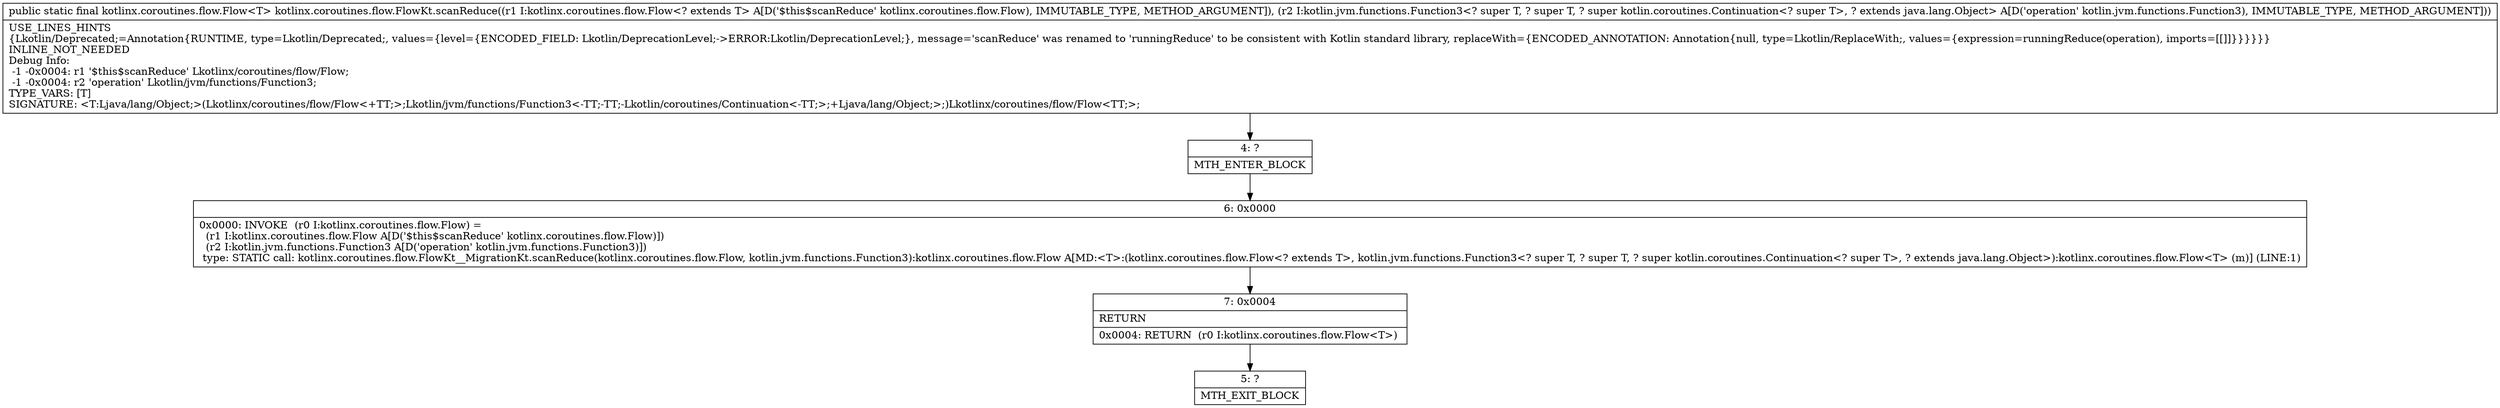digraph "CFG forkotlinx.coroutines.flow.FlowKt.scanReduce(Lkotlinx\/coroutines\/flow\/Flow;Lkotlin\/jvm\/functions\/Function3;)Lkotlinx\/coroutines\/flow\/Flow;" {
Node_4 [shape=record,label="{4\:\ ?|MTH_ENTER_BLOCK\l}"];
Node_6 [shape=record,label="{6\:\ 0x0000|0x0000: INVOKE  (r0 I:kotlinx.coroutines.flow.Flow) = \l  (r1 I:kotlinx.coroutines.flow.Flow A[D('$this$scanReduce' kotlinx.coroutines.flow.Flow)])\l  (r2 I:kotlin.jvm.functions.Function3 A[D('operation' kotlin.jvm.functions.Function3)])\l type: STATIC call: kotlinx.coroutines.flow.FlowKt__MigrationKt.scanReduce(kotlinx.coroutines.flow.Flow, kotlin.jvm.functions.Function3):kotlinx.coroutines.flow.Flow A[MD:\<T\>:(kotlinx.coroutines.flow.Flow\<? extends T\>, kotlin.jvm.functions.Function3\<? super T, ? super T, ? super kotlin.coroutines.Continuation\<? super T\>, ? extends java.lang.Object\>):kotlinx.coroutines.flow.Flow\<T\> (m)] (LINE:1)\l}"];
Node_7 [shape=record,label="{7\:\ 0x0004|RETURN\l|0x0004: RETURN  (r0 I:kotlinx.coroutines.flow.Flow\<T\>) \l}"];
Node_5 [shape=record,label="{5\:\ ?|MTH_EXIT_BLOCK\l}"];
MethodNode[shape=record,label="{public static final kotlinx.coroutines.flow.Flow\<T\> kotlinx.coroutines.flow.FlowKt.scanReduce((r1 I:kotlinx.coroutines.flow.Flow\<? extends T\> A[D('$this$scanReduce' kotlinx.coroutines.flow.Flow), IMMUTABLE_TYPE, METHOD_ARGUMENT]), (r2 I:kotlin.jvm.functions.Function3\<? super T, ? super T, ? super kotlin.coroutines.Continuation\<? super T\>, ? extends java.lang.Object\> A[D('operation' kotlin.jvm.functions.Function3), IMMUTABLE_TYPE, METHOD_ARGUMENT]))  | USE_LINES_HINTS\l\{Lkotlin\/Deprecated;=Annotation\{RUNTIME, type=Lkotlin\/Deprecated;, values=\{level=\{ENCODED_FIELD: Lkotlin\/DeprecationLevel;\-\>ERROR:Lkotlin\/DeprecationLevel;\}, message='scanReduce' was renamed to 'runningReduce' to be consistent with Kotlin standard library, replaceWith=\{ENCODED_ANNOTATION: Annotation\{null, type=Lkotlin\/ReplaceWith;, values=\{expression=runningReduce(operation), imports=[[]]\}\}\}\}\}\}\lINLINE_NOT_NEEDED\lDebug Info:\l  \-1 \-0x0004: r1 '$this$scanReduce' Lkotlinx\/coroutines\/flow\/Flow;\l  \-1 \-0x0004: r2 'operation' Lkotlin\/jvm\/functions\/Function3;\lTYPE_VARS: [T]\lSIGNATURE: \<T:Ljava\/lang\/Object;\>(Lkotlinx\/coroutines\/flow\/Flow\<+TT;\>;Lkotlin\/jvm\/functions\/Function3\<\-TT;\-TT;\-Lkotlin\/coroutines\/Continuation\<\-TT;\>;+Ljava\/lang\/Object;\>;)Lkotlinx\/coroutines\/flow\/Flow\<TT;\>;\l}"];
MethodNode -> Node_4;Node_4 -> Node_6;
Node_6 -> Node_7;
Node_7 -> Node_5;
}

